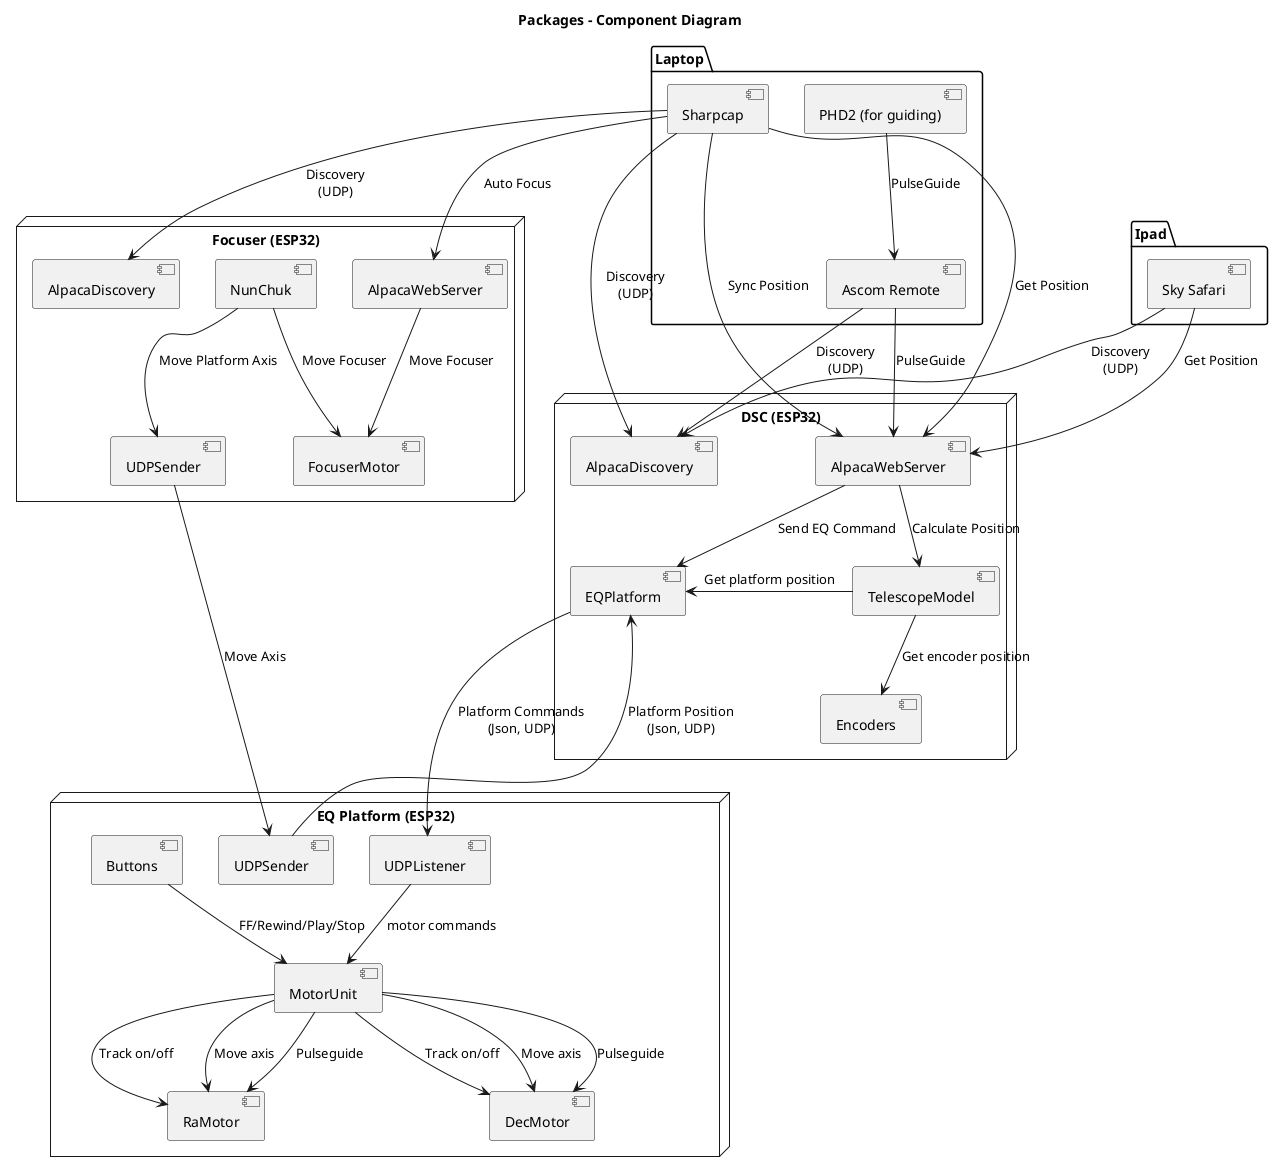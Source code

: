 @startuml



title Packages - Component Diagram

package "Laptop" {
    component [PHD2 (for guiding)] as PHD2
    component [Sharpcap] as Sharpcap
    component [Ascom Remote] as AscomRemote

}
package "Ipad" {
    component [Sky Safari] as SkySafari

}

node "DSC (ESP32)" {

    component AlpacaDiscovery as AlpacaDiscovery
    component "AlpacaWebServer"
    component "EQPlatform"
    component "Encoders"
     component "TelescopeModel"

} 
node "EQ Platform (ESP32)" {
 component "UDPListener"
 component "UDPSender"
 component "MotorUnit"
 component "Buttons"
 component "RaMotor"
 component "DecMotor"
} 



node "Focuser (ESP32)" {
component [NunChuk] as NunChuk
component [UDPSender] as FUDPSender
component [FocuserMotor] as FocuserMotor
component [AlpacaDiscovery] as FAlpacaDiscovery
component AlpacaWebServer as FAlpacaWebServer
}

Sharpcap --> AlpacaWebServer : "Sync Position"
Sharpcap --> AlpacaWebServer : "Get Position"
Sharpcap -left-> FAlpacaWebServer : "Auto Focus"
Sharpcap --> AlpacaDiscovery : "Discovery\n(UDP)"
Sharpcap --> FAlpacaDiscovery : "Discovery\n(UDP)"
SkySafari --> AlpacaDiscovery : "Discovery\n(UDP)"
PHD2 --> AscomRemote : "PulseGuide"
AscomRemote --> AlpacaWebServer : "PulseGuide"
AscomRemote --> AlpacaDiscovery : "Discovery\n(UDP)"
SkySafari-down-> AlpacaWebServer : "Get Position"
  
NunChuk-->FUDPSender: "Move Platform Axis"
NunChuk-->FocuserMotor: "Move Focuser"
FAlpacaWebServer-->FocuserMotor : "Move Focuser"
FUDPSender-down->UDPSender : Move Axis

TelescopeModel-->Encoders : "Get encoder position"
TelescopeModel-right->EQPlatform : "Get platform position"
AlpacaWebServer-->TelescopeModel: "Calculate Position"

EQPlatform -down--> UDPListener : "Platform Commands\n(Json, UDP)"
AlpacaWebServer --> EQPlatform : "Send EQ Command"
UDPSender -up-> EQPlatform : "Platform Position\n(Json, UDP)"


UDPListener-->MotorUnit: "motor commands"
MotorUnit-->RaMotor : "Track on/off"
MotorUnit-->RaMotor : "Move axis"
MotorUnit-->RaMotor : "Pulseguide"
MotorUnit-->DecMotor : "Track on/off"
MotorUnit-->DecMotor : "Move axis"
MotorUnit-->DecMotor : "Pulseguide"
Buttons-->MotorUnit: "FF/Rewind/Play/Stop"
@enduml